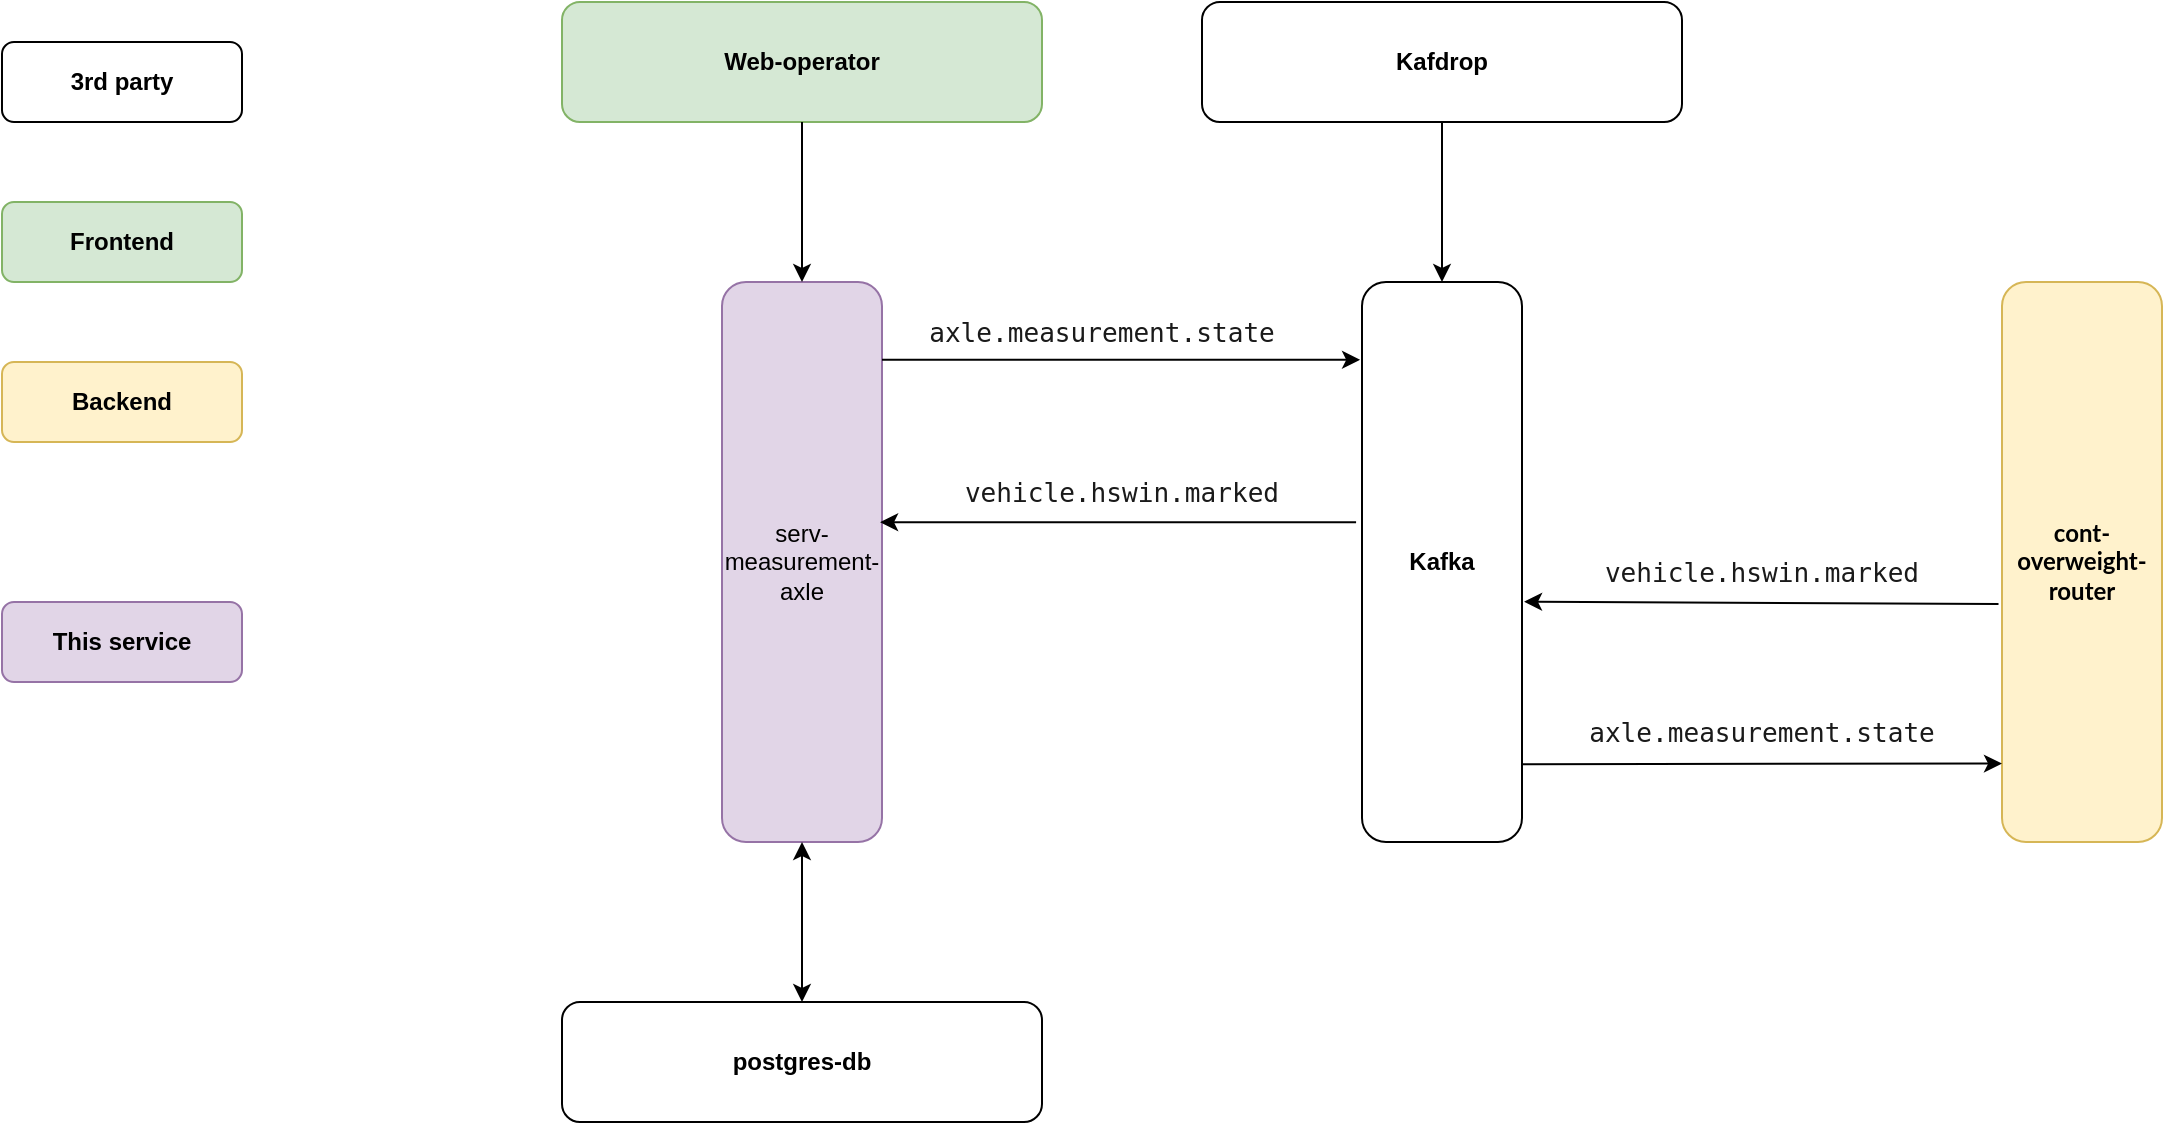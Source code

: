<mxfile version="16.5.3" type="github">
  <diagram id="rOQVPbmkd-56vChpNN18" name="Page-1">
    <mxGraphModel dx="1420" dy="802" grid="1" gridSize="10" guides="1" tooltips="1" connect="1" arrows="1" fold="1" page="1" pageScale="1" pageWidth="1600" pageHeight="900" math="0" shadow="0">
      <root>
        <mxCell id="0" />
        <mxCell id="1" parent="0" />
        <mxCell id="qEcArXwct5LvnKj8yujl-24" value="&lt;b&gt;Frontend&lt;/b&gt;" style="rounded=1;whiteSpace=wrap;html=1;fillColor=#d5e8d4;strokeColor=#82b366;" vertex="1" parent="1">
          <mxGeometry x="80" y="160" width="120" height="40" as="geometry" />
        </mxCell>
        <mxCell id="qEcArXwct5LvnKj8yujl-25" value="&lt;b&gt;Backend&lt;/b&gt;" style="rounded=1;whiteSpace=wrap;html=1;fillColor=#fff2cc;strokeColor=#d6b656;" vertex="1" parent="1">
          <mxGeometry x="80" y="240" width="120" height="40" as="geometry" />
        </mxCell>
        <mxCell id="qEcArXwct5LvnKj8yujl-27" value="&lt;b&gt;This service&lt;/b&gt;" style="rounded=1;whiteSpace=wrap;html=1;fillColor=#e1d5e7;strokeColor=#9673a6;" vertex="1" parent="1">
          <mxGeometry x="80" y="360" width="120" height="40" as="geometry" />
        </mxCell>
        <mxCell id="qEcArXwct5LvnKj8yujl-28" value="&lt;b&gt;Kafdrop&lt;/b&gt;" style="rounded=1;whiteSpace=wrap;html=1;" vertex="1" parent="1">
          <mxGeometry x="680" y="60" width="240" height="60" as="geometry" />
        </mxCell>
        <mxCell id="qEcArXwct5LvnKj8yujl-29" value="&lt;b&gt;Kafka&lt;/b&gt;" style="rounded=1;whiteSpace=wrap;html=1;" vertex="1" parent="1">
          <mxGeometry x="760" y="200" width="80" height="280" as="geometry" />
        </mxCell>
        <mxCell id="qEcArXwct5LvnKj8yujl-30" value="" style="endArrow=classic;html=1;rounded=0;fontColor=#1A1A1A;entryX=0.5;entryY=0;entryDx=0;entryDy=0;" edge="1" parent="1" source="qEcArXwct5LvnKj8yujl-28" target="qEcArXwct5LvnKj8yujl-29">
          <mxGeometry width="50" height="50" relative="1" as="geometry">
            <mxPoint x="760" y="390" as="sourcePoint" />
            <mxPoint x="810" y="340" as="targetPoint" />
          </mxGeometry>
        </mxCell>
        <mxCell id="qEcArXwct5LvnKj8yujl-31" value="&lt;span style=&quot;font-family: &amp;#34;lato&amp;#34; , &amp;#34;arial&amp;#34;&quot;&gt;&lt;b&gt;&lt;font style=&quot;font-size: 12px&quot;&gt;cont-overweight-router&lt;/font&gt;&lt;/b&gt;&lt;/span&gt;" style="rounded=1;whiteSpace=wrap;html=1;fillColor=#fff2cc;strokeColor=#d6b656;" vertex="1" parent="1">
          <mxGeometry x="1080" y="200" width="80" height="280" as="geometry" />
        </mxCell>
        <mxCell id="qEcArXwct5LvnKj8yujl-32" value="&lt;pre&gt;&lt;font face=&quot;jetbrains mono, monospace&quot; color=&quot;#1a1a1a&quot;&gt;&lt;span style=&quot;font-size: 13.067px ; background-color: rgb(255 , 255 , 255)&quot;&gt;vehicle.hswin.marked&lt;/span&gt;&lt;/font&gt;&lt;/pre&gt;" style="text;html=1;strokeColor=none;fillColor=none;align=center;verticalAlign=middle;whiteSpace=wrap;rounded=0;" vertex="1" parent="1">
          <mxGeometry x="550" y="290" width="180" height="30" as="geometry" />
        </mxCell>
        <mxCell id="qEcArXwct5LvnKj8yujl-33" value="&lt;b&gt;3rd party&lt;/b&gt;" style="rounded=1;whiteSpace=wrap;html=1;" vertex="1" parent="1">
          <mxGeometry x="80" y="80" width="120" height="40" as="geometry" />
        </mxCell>
        <mxCell id="qEcArXwct5LvnKj8yujl-34" value="serv-measurement-axle" style="rounded=1;whiteSpace=wrap;html=1;fillColor=#e1d5e7;strokeColor=#9673a6;" vertex="1" parent="1">
          <mxGeometry x="440" y="200" width="80" height="280" as="geometry" />
        </mxCell>
        <mxCell id="qEcArXwct5LvnKj8yujl-35" value="&lt;pre&gt;&lt;font face=&quot;jetbrains mono, monospace&quot; color=&quot;#1a1a1a&quot;&gt;&lt;span style=&quot;font-size: 13.067px ; background-color: rgb(255 , 255 , 255)&quot;&gt;axle.measurement.state&lt;/span&gt;&lt;/font&gt;&lt;font color=&quot;#bbbbbb&quot; face=&quot;jetbrains mono, monospace&quot; style=&quot;background-color: rgb(40 , 44 , 52)&quot;&gt;&lt;span style=&quot;font-size: 9.8pt&quot;&gt;&lt;br&gt;&lt;/span&gt;&lt;/font&gt;&lt;/pre&gt;" style="text;html=1;strokeColor=none;fillColor=none;align=center;verticalAlign=middle;whiteSpace=wrap;rounded=0;" vertex="1" parent="1">
          <mxGeometry x="540" y="210" width="180" height="30" as="geometry" />
        </mxCell>
        <mxCell id="qEcArXwct5LvnKj8yujl-36" value="&lt;b&gt;Web-operator&lt;/b&gt;" style="rounded=1;whiteSpace=wrap;html=1;fillColor=#d5e8d4;strokeColor=#82b366;" vertex="1" parent="1">
          <mxGeometry x="360" y="60" width="240" height="60" as="geometry" />
        </mxCell>
        <mxCell id="qEcArXwct5LvnKj8yujl-37" value="" style="endArrow=classic;html=1;rounded=0;fontSize=12;exitX=1;exitY=0.139;exitDx=0;exitDy=0;exitPerimeter=0;entryX=-0.012;entryY=0.139;entryDx=0;entryDy=0;entryPerimeter=0;" edge="1" parent="1" source="qEcArXwct5LvnKj8yujl-34" target="qEcArXwct5LvnKj8yujl-29">
          <mxGeometry width="50" height="50" relative="1" as="geometry">
            <mxPoint x="590" y="250" as="sourcePoint" />
            <mxPoint x="770" y="230" as="targetPoint" />
          </mxGeometry>
        </mxCell>
        <mxCell id="qEcArXwct5LvnKj8yujl-38" value="" style="endArrow=classic;html=1;rounded=0;fontSize=12;exitX=1;exitY=0.861;exitDx=0;exitDy=0;exitPerimeter=0;entryX=0;entryY=0.86;entryDx=0;entryDy=0;entryPerimeter=0;" edge="1" parent="1" source="qEcArXwct5LvnKj8yujl-29" target="qEcArXwct5LvnKj8yujl-31">
          <mxGeometry width="50" height="50" relative="1" as="geometry">
            <mxPoint x="1010" y="420" as="sourcePoint" />
            <mxPoint x="1110" y="490" as="targetPoint" />
          </mxGeometry>
        </mxCell>
        <mxCell id="qEcArXwct5LvnKj8yujl-39" value="" style="endArrow=classic;html=1;rounded=0;fontSize=12;entryX=0.988;entryY=0.429;entryDx=0;entryDy=0;entryPerimeter=0;exitX=-0.037;exitY=0.429;exitDx=0;exitDy=0;exitPerimeter=0;" edge="1" parent="1" source="qEcArXwct5LvnKj8yujl-29" target="qEcArXwct5LvnKj8yujl-34">
          <mxGeometry width="50" height="50" relative="1" as="geometry">
            <mxPoint x="620" y="350" as="sourcePoint" />
            <mxPoint x="670" y="300" as="targetPoint" />
          </mxGeometry>
        </mxCell>
        <mxCell id="qEcArXwct5LvnKj8yujl-40" value="" style="endArrow=classic;html=1;rounded=0;fontSize=12;exitX=0.5;exitY=1;exitDx=0;exitDy=0;entryX=0.5;entryY=0;entryDx=0;entryDy=0;" edge="1" parent="1" source="qEcArXwct5LvnKj8yujl-36" target="qEcArXwct5LvnKj8yujl-34">
          <mxGeometry width="50" height="50" relative="1" as="geometry">
            <mxPoint x="670" y="360" as="sourcePoint" />
            <mxPoint x="720" y="310" as="targetPoint" />
          </mxGeometry>
        </mxCell>
        <mxCell id="qEcArXwct5LvnKj8yujl-41" value="&lt;pre&gt;&lt;font face=&quot;jetbrains mono, monospace&quot; color=&quot;#1a1a1a&quot;&gt;&lt;span style=&quot;font-size: 13.067px ; background-color: rgb(255 , 255 , 255)&quot;&gt;vehicle.hswin.marked&lt;/span&gt;&lt;/font&gt;&lt;/pre&gt;" style="text;html=1;strokeColor=none;fillColor=none;align=center;verticalAlign=middle;whiteSpace=wrap;rounded=0;" vertex="1" parent="1">
          <mxGeometry x="870" y="330" width="180" height="30" as="geometry" />
        </mxCell>
        <mxCell id="qEcArXwct5LvnKj8yujl-42" value="&lt;pre&gt;&lt;font face=&quot;jetbrains mono, monospace&quot; color=&quot;#1a1a1a&quot;&gt;&lt;span style=&quot;font-size: 13.067px ; background-color: rgb(255 , 255 , 255)&quot;&gt;axle.measurement.state&lt;/span&gt;&lt;/font&gt;&lt;font color=&quot;#bbbbbb&quot; face=&quot;jetbrains mono, monospace&quot; style=&quot;background-color: rgb(40 , 44 , 52)&quot;&gt;&lt;span style=&quot;font-size: 9.8pt&quot;&gt;&lt;br&gt;&lt;/span&gt;&lt;/font&gt;&lt;/pre&gt;" style="text;html=1;strokeColor=none;fillColor=none;align=center;verticalAlign=middle;whiteSpace=wrap;rounded=0;" vertex="1" parent="1">
          <mxGeometry x="870" y="410" width="180" height="30" as="geometry" />
        </mxCell>
        <mxCell id="qEcArXwct5LvnKj8yujl-43" value="" style="endArrow=classic;html=1;rounded=0;fontSize=12;entryX=1.013;entryY=0.571;entryDx=0;entryDy=0;entryPerimeter=0;exitX=-0.022;exitY=0.575;exitDx=0;exitDy=0;exitPerimeter=0;" edge="1" parent="1" source="qEcArXwct5LvnKj8yujl-31" target="qEcArXwct5LvnKj8yujl-29">
          <mxGeometry width="50" height="50" relative="1" as="geometry">
            <mxPoint x="1176.96" y="360" as="sourcePoint" />
            <mxPoint x="890" y="361" as="targetPoint" />
          </mxGeometry>
        </mxCell>
        <mxCell id="qEcArXwct5LvnKj8yujl-44" value="&lt;b&gt;postgres-db&lt;/b&gt;" style="rounded=1;whiteSpace=wrap;html=1;" vertex="1" parent="1">
          <mxGeometry x="360" y="560" width="240" height="60" as="geometry" />
        </mxCell>
        <mxCell id="qEcArXwct5LvnKj8yujl-45" value="" style="endArrow=classic;startArrow=classic;html=1;rounded=0;exitX=0.5;exitY=0;exitDx=0;exitDy=0;entryX=0.5;entryY=1;entryDx=0;entryDy=0;" edge="1" parent="1" source="qEcArXwct5LvnKj8yujl-44" target="qEcArXwct5LvnKj8yujl-34">
          <mxGeometry width="50" height="50" relative="1" as="geometry">
            <mxPoint x="690" y="390" as="sourcePoint" />
            <mxPoint x="740" y="340" as="targetPoint" />
          </mxGeometry>
        </mxCell>
      </root>
    </mxGraphModel>
  </diagram>
</mxfile>
